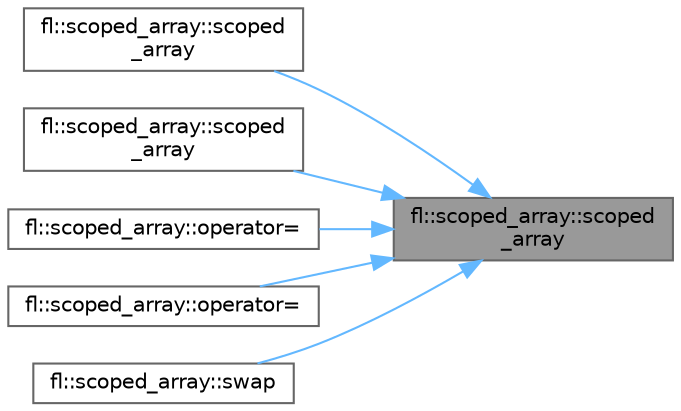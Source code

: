 digraph "fl::scoped_array::scoped_array"
{
 // INTERACTIVE_SVG=YES
 // LATEX_PDF_SIZE
  bgcolor="transparent";
  edge [fontname=Helvetica,fontsize=10,labelfontname=Helvetica,labelfontsize=10];
  node [fontname=Helvetica,fontsize=10,shape=box,height=0.2,width=0.4];
  rankdir="RL";
  Node1 [id="Node000001",label="fl::scoped_array::scoped\l_array",height=0.2,width=0.4,color="gray40", fillcolor="grey60", style="filled", fontcolor="black",tooltip=" "];
  Node1 -> Node2 [id="edge1_Node000001_Node000002",dir="back",color="steelblue1",style="solid",tooltip=" "];
  Node2 [id="Node000002",label="fl::scoped_array::scoped\l_array",height=0.2,width=0.4,color="grey40", fillcolor="white", style="filled",URL="$d3/d92/classfl_1_1scoped__array_ad8d42ab70515534ab3f8e1f46b61f665.html#ad8d42ab70515534ab3f8e1f46b61f665",tooltip=" "];
  Node1 -> Node3 [id="edge2_Node000001_Node000003",dir="back",color="steelblue1",style="solid",tooltip=" "];
  Node3 [id="Node000003",label="fl::scoped_array::scoped\l_array",height=0.2,width=0.4,color="grey40", fillcolor="white", style="filled",URL="$d3/d92/classfl_1_1scoped__array_a5f4f46840d7331ee91ef63a6fb251fe7.html#a5f4f46840d7331ee91ef63a6fb251fe7",tooltip=" "];
  Node1 -> Node4 [id="edge3_Node000001_Node000004",dir="back",color="steelblue1",style="solid",tooltip=" "];
  Node4 [id="Node000004",label="fl::scoped_array::operator=",height=0.2,width=0.4,color="grey40", fillcolor="white", style="filled",URL="$d3/d92/classfl_1_1scoped__array_a2d0169d7a1a5b3f80853d21828c1f426.html#a2d0169d7a1a5b3f80853d21828c1f426",tooltip=" "];
  Node1 -> Node5 [id="edge4_Node000001_Node000005",dir="back",color="steelblue1",style="solid",tooltip=" "];
  Node5 [id="Node000005",label="fl::scoped_array::operator=",height=0.2,width=0.4,color="grey40", fillcolor="white", style="filled",URL="$d3/d92/classfl_1_1scoped__array_ae90acfb6ce8b608364b6b77481e85522.html#ae90acfb6ce8b608364b6b77481e85522",tooltip=" "];
  Node1 -> Node6 [id="edge5_Node000001_Node000006",dir="back",color="steelblue1",style="solid",tooltip=" "];
  Node6 [id="Node000006",label="fl::scoped_array::swap",height=0.2,width=0.4,color="grey40", fillcolor="white", style="filled",URL="$d3/d92/classfl_1_1scoped__array_a7e83544ab19ec9c3683fabb90cf951c3.html#a7e83544ab19ec9c3683fabb90cf951c3",tooltip=" "];
}
